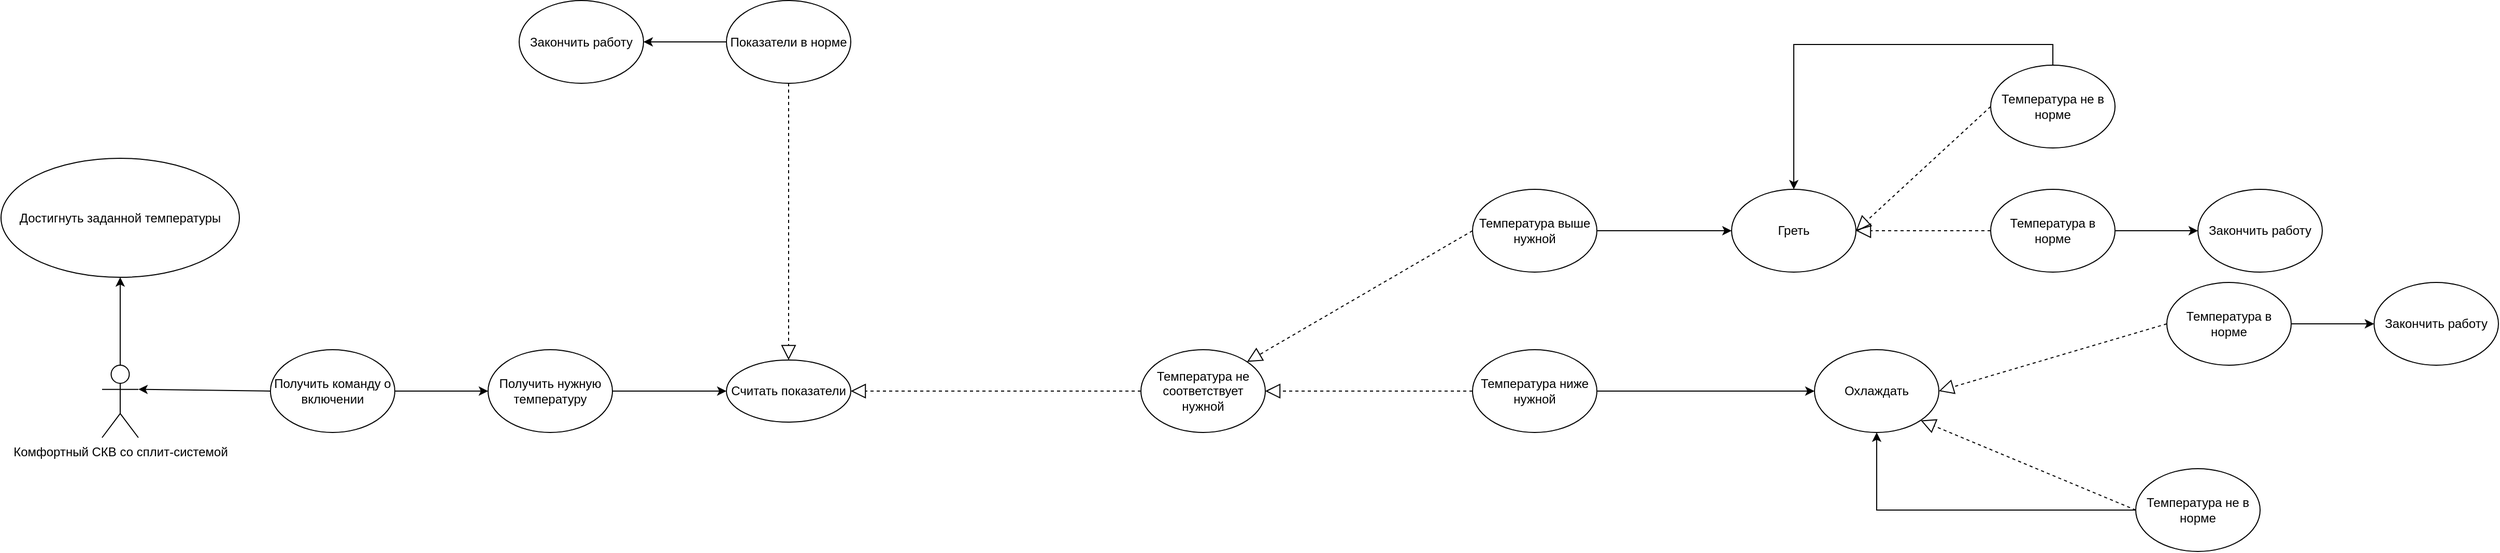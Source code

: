 <mxfile version="15.2.7" type="github">
  <diagram id="SSqRe7yeWzL_ahuAxIvq" name="Page-1">
    <mxGraphModel dx="2130" dy="1896" grid="1" gridSize="10" guides="1" tooltips="1" connect="1" arrows="1" fold="1" page="1" pageScale="1" pageWidth="827" pageHeight="1169" math="0" shadow="0">
      <root>
        <mxCell id="0" />
        <mxCell id="1" parent="0" />
        <mxCell id="Ex-YfUZOX76iZiXNYdEz-4" value="" style="edgeStyle=orthogonalEdgeStyle;rounded=0;orthogonalLoop=1;jettySize=auto;html=1;" parent="1" source="Ex-YfUZOX76iZiXNYdEz-1" target="Ex-YfUZOX76iZiXNYdEz-3" edge="1">
          <mxGeometry relative="1" as="geometry" />
        </mxCell>
        <mxCell id="Ex-YfUZOX76iZiXNYdEz-1" value="Комфортный СКВ со сплит-системой" style="shape=umlActor;verticalLabelPosition=bottom;verticalAlign=top;html=1;outlineConnect=0;" parent="1" vertex="1">
          <mxGeometry x="-222.5" y="290" width="35" height="70" as="geometry" />
        </mxCell>
        <mxCell id="Ex-YfUZOX76iZiXNYdEz-3" value="Достигнуть заданной температуры" style="ellipse;whiteSpace=wrap;html=1;verticalAlign=middle;" parent="1" vertex="1">
          <mxGeometry x="-320" y="90" width="230" height="115" as="geometry" />
        </mxCell>
        <mxCell id="Ex-YfUZOX76iZiXNYdEz-5" value="Считать показатели" style="ellipse;whiteSpace=wrap;html=1;verticalAlign=middle;align=center;" parent="1" vertex="1">
          <mxGeometry x="380" y="285" width="120" height="60" as="geometry" />
        </mxCell>
        <mxCell id="Ex-YfUZOX76iZiXNYdEz-7" value="Температура не соответствует нужной" style="ellipse;whiteSpace=wrap;html=1;verticalAlign=middle;" parent="1" vertex="1">
          <mxGeometry x="780" y="275" width="120" height="80" as="geometry" />
        </mxCell>
        <mxCell id="Ex-YfUZOX76iZiXNYdEz-8" value="" style="endArrow=block;dashed=1;endFill=0;endSize=12;html=1;exitX=0;exitY=0.5;exitDx=0;exitDy=0;entryX=1;entryY=0.5;entryDx=0;entryDy=0;" parent="1" source="Ex-YfUZOX76iZiXNYdEz-7" target="Ex-YfUZOX76iZiXNYdEz-5" edge="1">
          <mxGeometry width="160" relative="1" as="geometry">
            <mxPoint x="670" y="267.5" as="sourcePoint" />
            <mxPoint x="830" y="267.5" as="targetPoint" />
          </mxGeometry>
        </mxCell>
        <mxCell id="Ex-YfUZOX76iZiXNYdEz-27" value="" style="endArrow=block;dashed=1;endFill=0;endSize=12;html=1;exitX=0;exitY=0.5;exitDx=0;exitDy=0;entryX=1;entryY=0;entryDx=0;entryDy=0;" parent="1" source="Ex-YfUZOX76iZiXNYdEz-28" edge="1" target="Ex-YfUZOX76iZiXNYdEz-7">
          <mxGeometry width="160" relative="1" as="geometry">
            <mxPoint x="1100" y="-60" as="sourcePoint" />
            <mxPoint x="860" y="30" as="targetPoint" />
          </mxGeometry>
        </mxCell>
        <mxCell id="Ex-YfUZOX76iZiXNYdEz-28" value="Температура выше нужной" style="ellipse;whiteSpace=wrap;html=1;verticalAlign=middle;" parent="1" vertex="1">
          <mxGeometry x="1100" y="120" width="120" height="80" as="geometry" />
        </mxCell>
        <mxCell id="Ex-YfUZOX76iZiXNYdEz-29" value="" style="endArrow=block;dashed=1;endFill=0;endSize=12;html=1;exitX=0;exitY=0.5;exitDx=0;exitDy=0;entryX=1;entryY=0.5;entryDx=0;entryDy=0;" parent="1" source="Ex-YfUZOX76iZiXNYdEz-30" target="Ex-YfUZOX76iZiXNYdEz-7" edge="1">
          <mxGeometry width="160" relative="1" as="geometry">
            <mxPoint x="1110" y="70" as="sourcePoint" />
            <mxPoint x="870" y="160" as="targetPoint" />
          </mxGeometry>
        </mxCell>
        <mxCell id="Ex-YfUZOX76iZiXNYdEz-45" style="edgeStyle=orthogonalEdgeStyle;rounded=0;orthogonalLoop=1;jettySize=auto;html=1;exitX=1;exitY=0.5;exitDx=0;exitDy=0;entryX=0;entryY=0.5;entryDx=0;entryDy=0;" parent="1" source="Ex-YfUZOX76iZiXNYdEz-30" target="Ex-YfUZOX76iZiXNYdEz-39" edge="1">
          <mxGeometry relative="1" as="geometry" />
        </mxCell>
        <mxCell id="Ex-YfUZOX76iZiXNYdEz-30" value="Температура ниже нужной" style="ellipse;whiteSpace=wrap;html=1;verticalAlign=middle;" parent="1" vertex="1">
          <mxGeometry x="1100" y="275" width="120" height="80" as="geometry" />
        </mxCell>
        <mxCell id="Ex-YfUZOX76iZiXNYdEz-31" value="" style="endArrow=classic;html=1;exitX=1;exitY=0.5;exitDx=0;exitDy=0;" parent="1" source="Ex-YfUZOX76iZiXNYdEz-28" target="Ex-YfUZOX76iZiXNYdEz-32" edge="1">
          <mxGeometry width="50" height="50" relative="1" as="geometry">
            <mxPoint x="860" y="220" as="sourcePoint" />
            <mxPoint x="1280" y="-60" as="targetPoint" />
          </mxGeometry>
        </mxCell>
        <mxCell id="Ex-YfUZOX76iZiXNYdEz-32" value="Греть" style="ellipse;whiteSpace=wrap;html=1;verticalAlign=middle;" parent="1" vertex="1">
          <mxGeometry x="1350" y="120" width="120" height="80" as="geometry" />
        </mxCell>
        <mxCell id="Ex-YfUZOX76iZiXNYdEz-35" value="" style="endArrow=block;dashed=1;endFill=0;endSize=12;html=1;exitX=0;exitY=0.5;exitDx=0;exitDy=0;" parent="1" source="REcgTKblcPlk6Ld11pTf-13" edge="1">
          <mxGeometry width="160" relative="1" as="geometry">
            <mxPoint x="1630" y="20" as="sourcePoint" />
            <mxPoint x="1470" y="160" as="targetPoint" />
          </mxGeometry>
        </mxCell>
        <mxCell id="Ex-YfUZOX76iZiXNYdEz-39" value="Охлаждать" style="ellipse;whiteSpace=wrap;html=1;verticalAlign=middle;" parent="1" vertex="1">
          <mxGeometry x="1430" y="275" width="120" height="80" as="geometry" />
        </mxCell>
        <mxCell id="REcgTKblcPlk6Ld11pTf-7" value="" style="edgeStyle=orthogonalEdgeStyle;rounded=0;orthogonalLoop=1;jettySize=auto;html=1;" edge="1" parent="1" source="Ex-YfUZOX76iZiXNYdEz-40" target="REcgTKblcPlk6Ld11pTf-6">
          <mxGeometry relative="1" as="geometry" />
        </mxCell>
        <mxCell id="Ex-YfUZOX76iZiXNYdEz-40" value="Температура в норме" style="ellipse;whiteSpace=wrap;html=1;verticalAlign=middle;" parent="1" vertex="1">
          <mxGeometry x="1770" y="210" width="120" height="80" as="geometry" />
        </mxCell>
        <mxCell id="Ex-YfUZOX76iZiXNYdEz-41" style="edgeStyle=orthogonalEdgeStyle;rounded=0;orthogonalLoop=1;jettySize=auto;html=1;entryX=0.5;entryY=1;entryDx=0;entryDy=0;" parent="1" source="Ex-YfUZOX76iZiXNYdEz-42" target="Ex-YfUZOX76iZiXNYdEz-39" edge="1">
          <mxGeometry relative="1" as="geometry" />
        </mxCell>
        <mxCell id="Ex-YfUZOX76iZiXNYdEz-42" value="Температура не в норме" style="ellipse;whiteSpace=wrap;html=1;verticalAlign=middle;" parent="1" vertex="1">
          <mxGeometry x="1740" y="390" width="120" height="80" as="geometry" />
        </mxCell>
        <mxCell id="Ex-YfUZOX76iZiXNYdEz-43" value="" style="endArrow=block;dashed=1;endFill=0;endSize=12;html=1;exitX=0;exitY=0.5;exitDx=0;exitDy=0;entryX=1;entryY=0.5;entryDx=0;entryDy=0;" parent="1" source="Ex-YfUZOX76iZiXNYdEz-40" target="Ex-YfUZOX76iZiXNYdEz-39" edge="1">
          <mxGeometry width="160" relative="1" as="geometry">
            <mxPoint x="1340" y="87.5" as="sourcePoint" />
            <mxPoint x="1160" y="177.5" as="targetPoint" />
          </mxGeometry>
        </mxCell>
        <mxCell id="Ex-YfUZOX76iZiXNYdEz-44" value="" style="endArrow=block;dashed=1;endFill=0;endSize=12;html=1;exitX=0;exitY=0.5;exitDx=0;exitDy=0;entryX=1;entryY=1;entryDx=0;entryDy=0;" parent="1" source="Ex-YfUZOX76iZiXNYdEz-42" edge="1" target="Ex-YfUZOX76iZiXNYdEz-39">
          <mxGeometry width="160" relative="1" as="geometry">
            <mxPoint x="1730" y="-12.5" as="sourcePoint" />
            <mxPoint x="1680" y="77.5" as="targetPoint" />
          </mxGeometry>
        </mxCell>
        <mxCell id="Ex-YfUZOX76iZiXNYdEz-83" value="" style="endArrow=block;dashed=1;endFill=0;endSize=12;html=1;entryX=0.5;entryY=0;entryDx=0;entryDy=0;exitX=0.5;exitY=1;exitDx=0;exitDy=0;" parent="1" target="Ex-YfUZOX76iZiXNYdEz-5" edge="1" source="Ex-YfUZOX76iZiXNYdEz-84">
          <mxGeometry width="160" relative="1" as="geometry">
            <mxPoint x="500" y="-30" as="sourcePoint" />
            <mxPoint x="850" y="140" as="targetPoint" />
          </mxGeometry>
        </mxCell>
        <mxCell id="REcgTKblcPlk6Ld11pTf-5" value="" style="edgeStyle=orthogonalEdgeStyle;rounded=0;orthogonalLoop=1;jettySize=auto;html=1;" edge="1" parent="1" source="Ex-YfUZOX76iZiXNYdEz-84" target="REcgTKblcPlk6Ld11pTf-4">
          <mxGeometry relative="1" as="geometry" />
        </mxCell>
        <mxCell id="Ex-YfUZOX76iZiXNYdEz-84" value="Показатели в норме" style="ellipse;whiteSpace=wrap;html=1;verticalAlign=middle;" parent="1" vertex="1">
          <mxGeometry x="380" y="-62.5" width="120" height="80" as="geometry" />
        </mxCell>
        <mxCell id="REcgTKblcPlk6Ld11pTf-3" value="" style="edgeStyle=orthogonalEdgeStyle;rounded=0;orthogonalLoop=1;jettySize=auto;html=1;" edge="1" parent="1" source="Ex-YfUZOX76iZiXNYdEz-85" target="REcgTKblcPlk6Ld11pTf-2">
          <mxGeometry relative="1" as="geometry" />
        </mxCell>
        <mxCell id="Ex-YfUZOX76iZiXNYdEz-85" value="Получить команду о включении" style="ellipse;whiteSpace=wrap;html=1;verticalAlign=middle;" parent="1" vertex="1">
          <mxGeometry x="-60" y="275" width="120" height="80" as="geometry" />
        </mxCell>
        <mxCell id="Ex-YfUZOX76iZiXNYdEz-86" value="" style="endArrow=classic;html=1;exitX=0;exitY=0.5;exitDx=0;exitDy=0;entryX=1;entryY=0.333;entryDx=0;entryDy=0;entryPerimeter=0;" parent="1" source="Ex-YfUZOX76iZiXNYdEz-85" target="Ex-YfUZOX76iZiXNYdEz-1" edge="1">
          <mxGeometry width="50" height="50" relative="1" as="geometry">
            <mxPoint x="80" y="395" as="sourcePoint" />
            <mxPoint x="130" y="345" as="targetPoint" />
          </mxGeometry>
        </mxCell>
        <mxCell id="Ex-YfUZOX76iZiXNYdEz-95" value="" style="edgeStyle=orthogonalEdgeStyle;rounded=0;orthogonalLoop=1;jettySize=auto;html=1;exitX=1;exitY=0.5;exitDx=0;exitDy=0;" parent="1" source="REcgTKblcPlk6Ld11pTf-2" target="Ex-YfUZOX76iZiXNYdEz-5" edge="1">
          <mxGeometry relative="1" as="geometry">
            <mxPoint x="420" y="210" as="sourcePoint" />
          </mxGeometry>
        </mxCell>
        <mxCell id="REcgTKblcPlk6Ld11pTf-2" value="Получить нужную температуру" style="ellipse;whiteSpace=wrap;html=1;verticalAlign=middle;" vertex="1" parent="1">
          <mxGeometry x="150" y="275" width="120" height="80" as="geometry" />
        </mxCell>
        <mxCell id="REcgTKblcPlk6Ld11pTf-4" value="Закончить работу" style="ellipse;whiteSpace=wrap;html=1;verticalAlign=middle;" vertex="1" parent="1">
          <mxGeometry x="180" y="-62.5" width="120" height="80" as="geometry" />
        </mxCell>
        <mxCell id="REcgTKblcPlk6Ld11pTf-6" value="Закончить работу" style="ellipse;whiteSpace=wrap;html=1;verticalAlign=middle;" vertex="1" parent="1">
          <mxGeometry x="1970" y="210" width="120" height="80" as="geometry" />
        </mxCell>
        <mxCell id="REcgTKblcPlk6Ld11pTf-8" value="" style="endArrow=block;dashed=1;endFill=0;endSize=12;html=1;exitX=0;exitY=0.5;exitDx=0;exitDy=0;entryX=1;entryY=0.5;entryDx=0;entryDy=0;" edge="1" parent="1" source="REcgTKblcPlk6Ld11pTf-10" target="Ex-YfUZOX76iZiXNYdEz-32">
          <mxGeometry width="160" relative="1" as="geometry">
            <mxPoint x="1440" y="-150" as="sourcePoint" />
            <mxPoint x="1420" y="130" as="targetPoint" />
          </mxGeometry>
        </mxCell>
        <mxCell id="REcgTKblcPlk6Ld11pTf-12" value="" style="edgeStyle=orthogonalEdgeStyle;rounded=0;orthogonalLoop=1;jettySize=auto;html=1;" edge="1" parent="1" source="REcgTKblcPlk6Ld11pTf-10" target="REcgTKblcPlk6Ld11pTf-11">
          <mxGeometry relative="1" as="geometry" />
        </mxCell>
        <mxCell id="REcgTKblcPlk6Ld11pTf-10" value="Температура в норме" style="ellipse;whiteSpace=wrap;html=1;verticalAlign=middle;" vertex="1" parent="1">
          <mxGeometry x="1600" y="120" width="120" height="80" as="geometry" />
        </mxCell>
        <mxCell id="REcgTKblcPlk6Ld11pTf-11" value="Закончить работу" style="ellipse;whiteSpace=wrap;html=1;verticalAlign=middle;" vertex="1" parent="1">
          <mxGeometry x="1800" y="120" width="120" height="80" as="geometry" />
        </mxCell>
        <mxCell id="REcgTKblcPlk6Ld11pTf-14" style="edgeStyle=orthogonalEdgeStyle;rounded=0;orthogonalLoop=1;jettySize=auto;html=1;exitX=0.5;exitY=0;exitDx=0;exitDy=0;entryX=0.5;entryY=0;entryDx=0;entryDy=0;" edge="1" parent="1" source="REcgTKblcPlk6Ld11pTf-13" target="Ex-YfUZOX76iZiXNYdEz-32">
          <mxGeometry relative="1" as="geometry" />
        </mxCell>
        <mxCell id="REcgTKblcPlk6Ld11pTf-13" value="Температура не в норме" style="ellipse;whiteSpace=wrap;html=1;verticalAlign=middle;" vertex="1" parent="1">
          <mxGeometry x="1600" width="120" height="80" as="geometry" />
        </mxCell>
      </root>
    </mxGraphModel>
  </diagram>
</mxfile>
